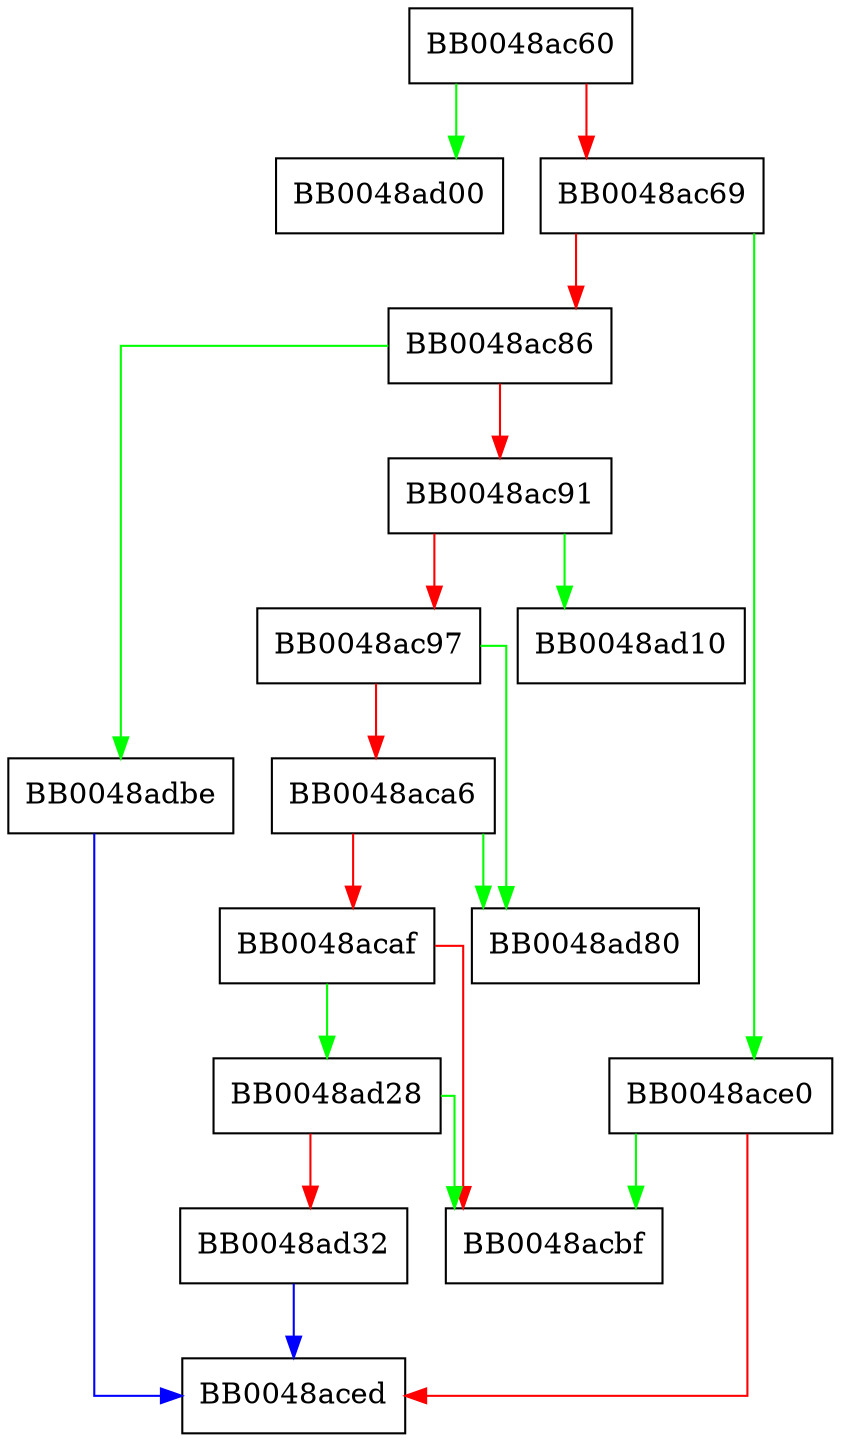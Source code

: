 digraph ssl_read_internal {
  node [shape="box"];
  graph [splines=ortho];
  BB0048ac60 -> BB0048ad00 [color="green"];
  BB0048ac60 -> BB0048ac69 [color="red"];
  BB0048ac69 -> BB0048ace0 [color="green"];
  BB0048ac69 -> BB0048ac86 [color="red"];
  BB0048ac86 -> BB0048adbe [color="green"];
  BB0048ac86 -> BB0048ac91 [color="red"];
  BB0048ac91 -> BB0048ad10 [color="green"];
  BB0048ac91 -> BB0048ac97 [color="red"];
  BB0048ac97 -> BB0048ad80 [color="green"];
  BB0048ac97 -> BB0048aca6 [color="red"];
  BB0048aca6 -> BB0048ad80 [color="green"];
  BB0048aca6 -> BB0048acaf [color="red"];
  BB0048acaf -> BB0048ad28 [color="green"];
  BB0048acaf -> BB0048acbf [color="red"];
  BB0048ace0 -> BB0048acbf [color="green"];
  BB0048ace0 -> BB0048aced [color="red"];
  BB0048ad28 -> BB0048acbf [color="green"];
  BB0048ad28 -> BB0048ad32 [color="red"];
  BB0048ad32 -> BB0048aced [color="blue"];
  BB0048adbe -> BB0048aced [color="blue"];
}
